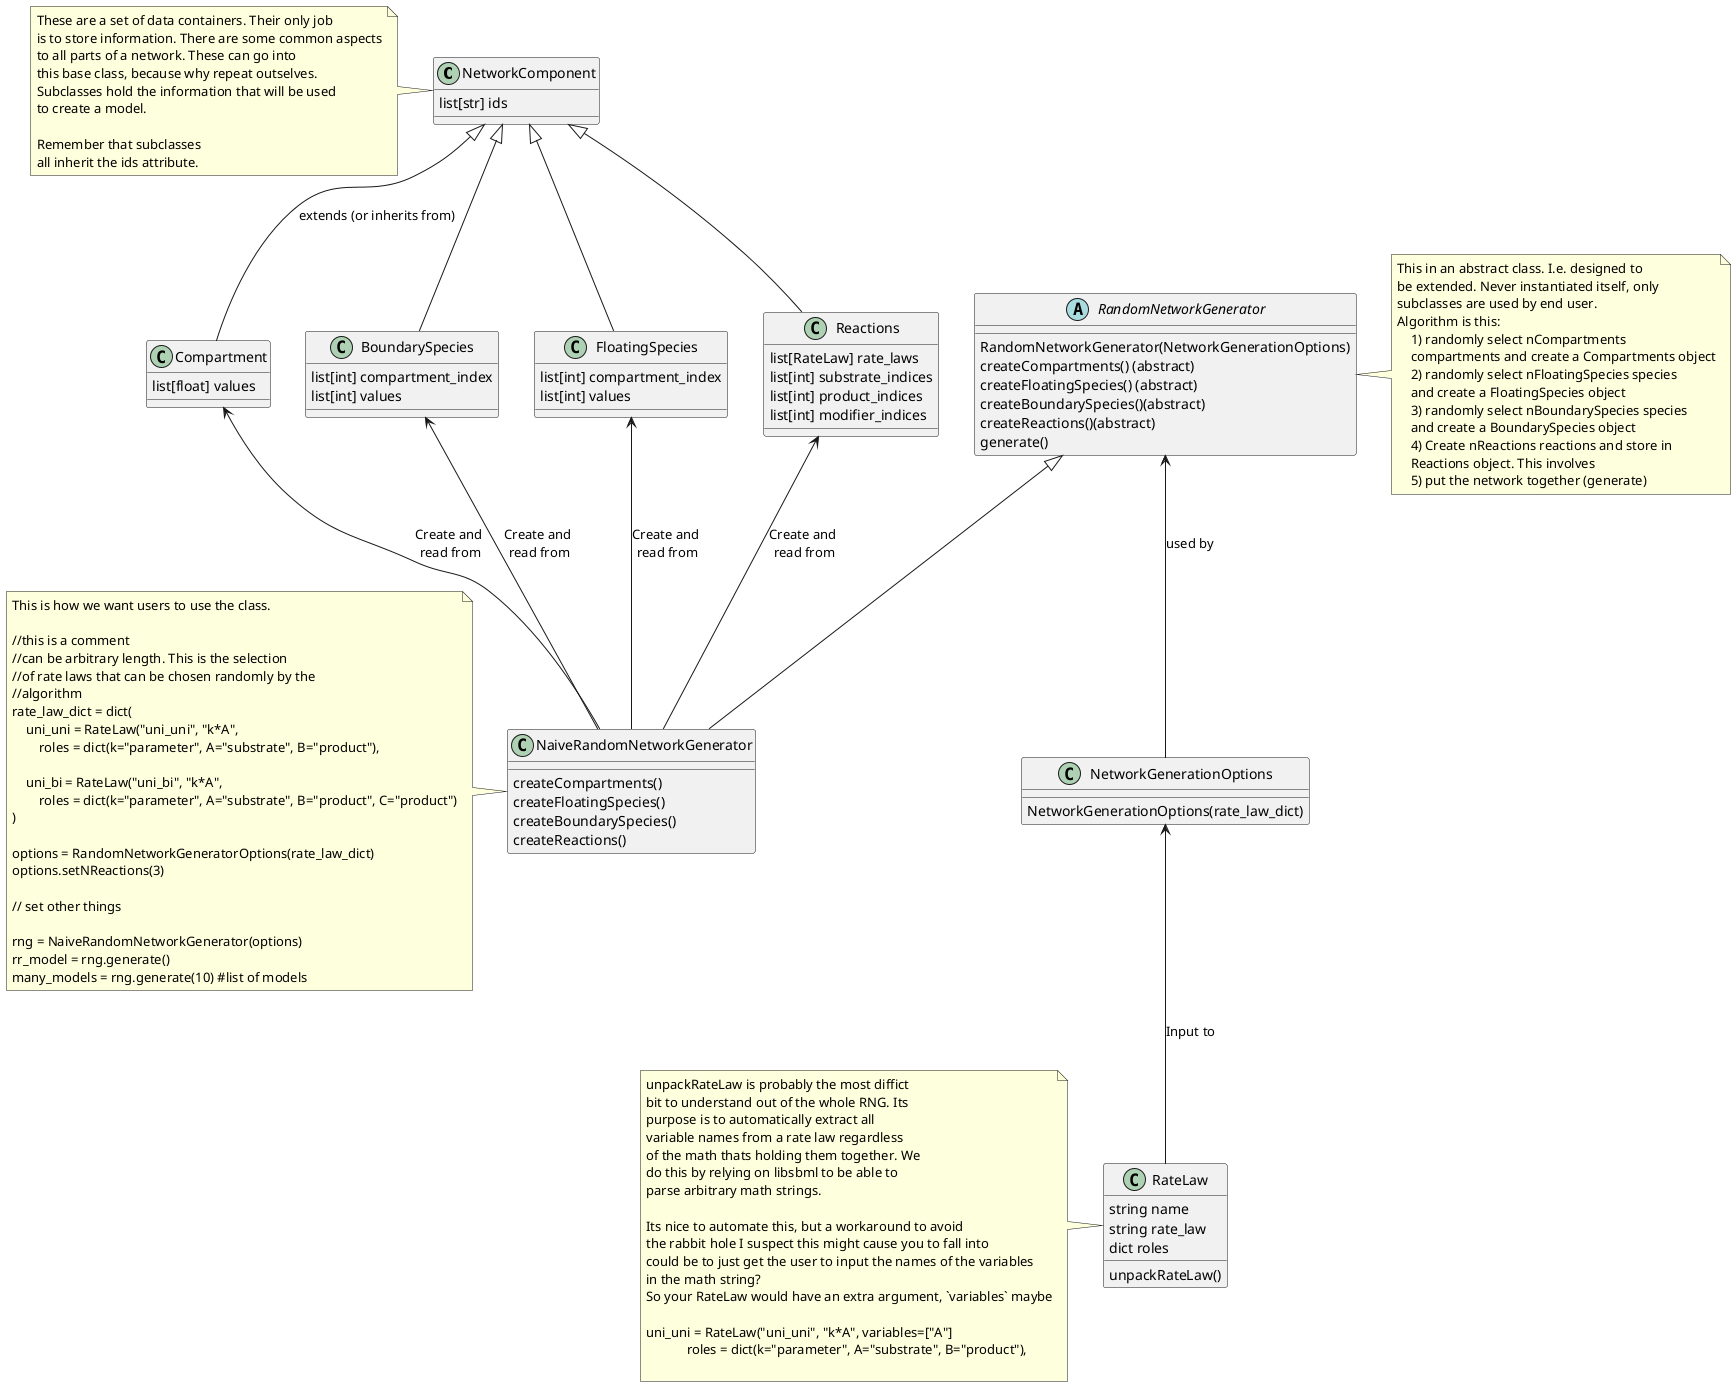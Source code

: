 @startuml




class NetworkComponent {
    list[str] ids
}
note left of NetworkComponent {
    These are a set of data containers. Their only job
    is to store information. There are some common aspects
    to all parts of a network. These can go into
    this base class, because why repeat outselves.
    Subclasses hold the information that will be used
    to create a model.

    Remember that subclasses
    all inherit the ids attribute.
}

class Compartment {
    list[float] values
}

class BoundarySpecies {
    list[int] compartment_index
    list[int] values
}

class FloatingSpecies{
    list[int] compartment_index
    list[int] values
}

class Reactions {
    list[RateLaw] rate_laws
    list[int] substrate_indices
    list[int] product_indices
    list[int] modifier_indices
}

NetworkComponent <|-- Compartment :extends (or inherits from)
NetworkComponent <|-- BoundarySpecies
NetworkComponent <|-- FloatingSpecies
NetworkComponent <|-- Reactions

class RateLaw {
    string name
    string rate_law
    dict roles
    unpackRateLaw()
}

note left of RateLaw {
    unpackRateLaw is probably the most diffict
    bit to understand out of the whole RNG. Its
    purpose is to automatically extract all
    variable names from a rate law regardless
    of the math thats holding them together. We
    do this by relying on libsbml to be able to
    parse arbitrary math strings.

    Its nice to automate this, but a workaround to avoid
    the rabbit hole I suspect this might cause you to fall into
    could be to just get the user to input the names of the variables
    in the math string?
    So your RateLaw would have an extra argument, `variables` maybe

    uni_uni = RateLaw("uni_uni", "k*A", variables=["A"]
                roles = dict(k="parameter", A="substrate", B="product"),

}

class NetworkGenerationOptions {
    NetworkGenerationOptions(rate_law_dict)
}

NetworkGenerationOptions <-- RateLaw : Input to

abstract class RandomNetworkGenerator{
    RandomNetworkGenerator(NetworkGenerationOptions)
    createCompartments() (abstract)
    createFloatingSpecies() (abstract)
    createBoundarySpecies()(abstract)
    createReactions()(abstract)
    generate()
}

RandomNetworkGenerator <-- NetworkGenerationOptions : used by

note right of RandomNetworkGenerator {
    This in an abstract class. I.e. designed to
    be extended. Never instantiated itself, only
    subclasses are used by end user.
    Algorithm is this:
        1) randomly select nCompartments
        compartments and create a Compartments object
        2) randomly select nFloatingSpecies species
        and create a FloatingSpecies object
        3) randomly select nBoundarySpecies species
        and create a BoundarySpecies object
        4) Create nReactions reactions and store in
        Reactions object. This involves
        5) put the network together (generate)
    }

class NaiveRandomNetworkGenerator {
    createCompartments()
    createFloatingSpecies()
    createBoundarySpecies()
    createReactions()
}

RandomNetworkGenerator <|-- NaiveRandomNetworkGenerator

note left of NaiveRandomNetworkGenerator {
    This is how we want users to use the class.

    //this is a comment
    //can be arbitrary length. This is the selection
    //of rate laws that can be chosen randomly by the
    //algorithm
    rate_law_dict = dict(
        uni_uni = RateLaw("uni_uni", "k*A",
            roles = dict(k="parameter", A="substrate", B="product"),

        uni_bi = RateLaw("uni_bi", "k*A",
            roles = dict(k="parameter", A="substrate", B="product", C="product")
    )

    options = RandomNetworkGeneratorOptions(rate_law_dict)
    options.setNReactions(3)

    // set other things

    rng = NaiveRandomNetworkGenerator(options)
    rr_model = rng.generate()
    many_models = rng.generate(10) #list of models
}

Compartment <-- NaiveRandomNetworkGenerator : Create and\n read from


BoundarySpecies <-- NaiveRandomNetworkGenerator : Create and\n read from


FloatingSpecies <-- NaiveRandomNetworkGenerator : Create and\n read from


Reactions <-- NaiveRandomNetworkGenerator : Create and\n read from


'abstract class AbstractList
'abstract AbstractCollection
'interface List
'interface Collection
'
'List <|-- AbstractList
'Collection <|-- AbstractCollection
'
'Collection <|- List
'AbstractCollection <|- AbstractList
'AbstractList <|-- ArrayList
'
'class ArrayList {
'Object[] elementData
'size()
'
'}
'
'enum TimeUnit {
'DAYS
'HOURS
'MINUTES
'}

@enduml